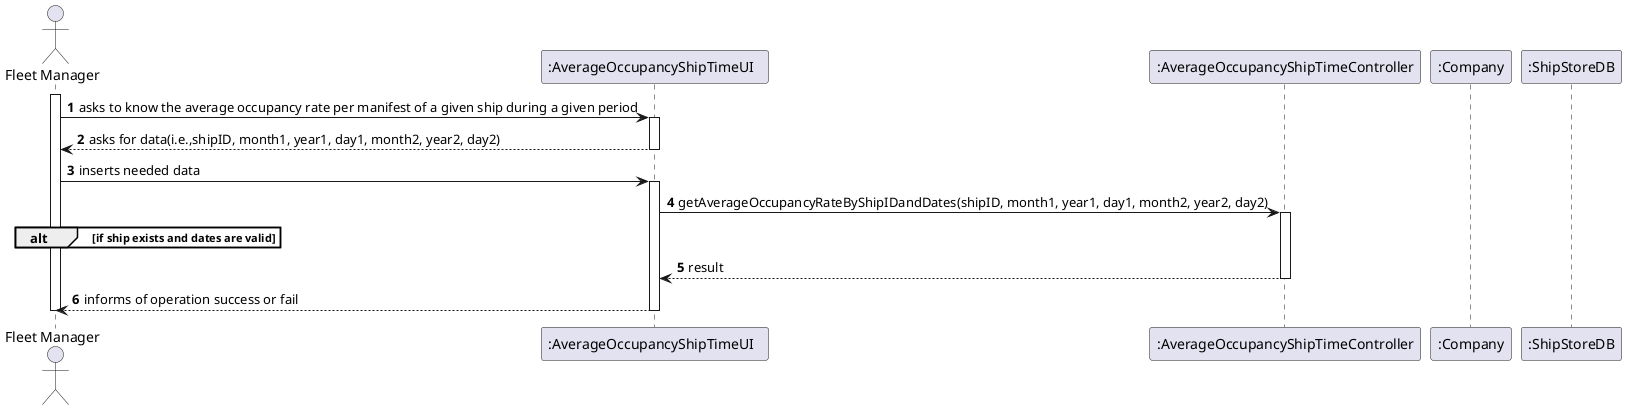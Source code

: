 @startuml
autonumber
'hide footbox
actor "Fleet Manager" as SC
participant ":AverageOccupancyShipTimeUI  " as UI
participant ":AverageOccupancyShipTimeController" as CTRL
participant ":Company" as CMP
participant ":ShipStoreDB" as CMS

activate SC
SC -> UI : asks to know the average occupancy rate per manifest of a given ship during a given period
activate UI
UI --> SC : asks for data(i.e.,shipID, month1, year1, day1, month2, year2, day2)
deactivate UI
SC -> UI : inserts needed data
activate UI
UI -> CTRL : getAverageOccupancyRateByShipIDandDates(shipID, month1, year1, day1, month2, year2, day2)
activate CTRL
alt if ship exists and dates are valid

'.......

end
CTRL --> UI : result
deactivate CTRL
UI --> SC : informs of operation success or fail
deactivate UI
deactivate SC

@enduml
